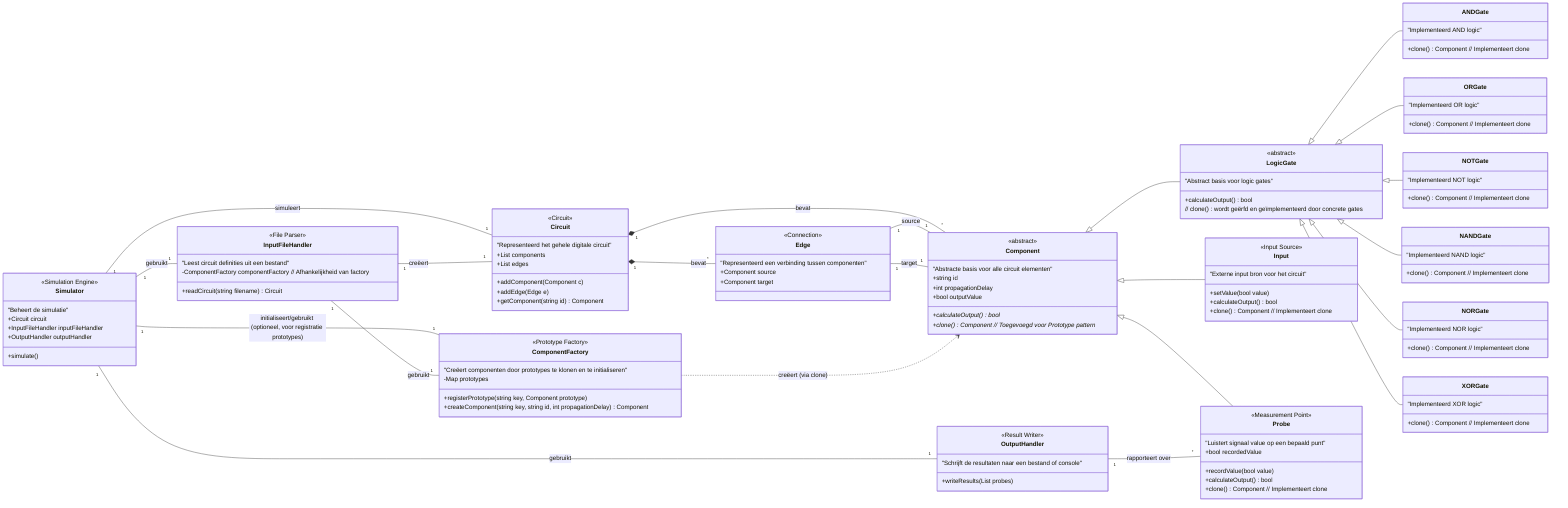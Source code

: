 classDiagram
    direction LR

    class Circuit {
        <<Circuit>>
        "Representeerd het gehele digitale circuit"
        +List<Component> components
        +List<Edge> edges
        +addComponent(Component c)
        +addEdge(Edge e)
        +getComponent(string id) Component
    }

    class Component {
        <<abstract>>
        "Abstracte basis voor alle circuit elementen"
        +string id
        +int propagationDelay
        +bool outputValue
        +calculateOutput()* bool
        +clone()* Component  // Toegevoegd voor Prototype pattern
    }

    class LogicGate {
        <<abstract>>
        "Abstract basis voor logic gates"
        +calculateOutput() bool
        // clone() wordt geërfd en geïmplementeerd door concrete gates
    }

    class Input {
        <<Input Source>>
        "Externe input bron voor het circuit"
        +setValue(bool value)
        +calculateOutput() bool
        +clone() Component // Implementeert clone
    }

    class Probe {
        <<Measurement Point>>
        "Luistert signaal value op een bepaald punt"
        +bool recordedValue
        +recordValue(bool value)
        +calculateOutput() bool
        +clone() Component // Implementeert clone
    }

    class ANDGate {
        "Implementeerd AND logic"
        +clone() Component // Implementeert clone
    }
    class ORGate {
        "Implementeerd OR logic"
        +clone() Component // Implementeert clone
    }
    class NOTGate {
        "Implementeerd NOT logic"
        +clone() Component // Implementeert clone
    }
    class NANDGate {
        "Implementeerd NAND logic"
        +clone() Component // Implementeert clone
    }
    class NORGate {
        "Implementeerd NOR logic"
        +clone() Component // Implementeert clone
    }
    class XORGate {
        "Implementeerd XOR logic"
        +clone() Component // Implementeert clone
    }

    class Edge {
        <<Connection>>
        "Representeerd een verbinding tussen componenten"
        +Component source
        +Component target
    }

    class Simulator {
        <<Simulation Engine>>
        "Beheert de simulatie"
        +Circuit circuit
        +InputFileHandler inputFileHandler
        +OutputHandler outputHandler
        +simulate()
    }

    class ComponentFactory {
        <<Prototype Factory>>
        "Creëert componenten door prototypes te klonen en te initialiseren"
        -Map<string, Component> prototypes
        +registerPrototype(string key, Component prototype)
        +createComponent(string key, string id, int propagationDelay) Component
    }

    class InputFileHandler {
        <<File Parser>>
        "Leest circuit definities uit een bestand"
        -ComponentFactory componentFactory // Afhankelijkheid van factory
        +readCircuit(string filename) Circuit
    }

    class OutputHandler {
        <<Result Writer>>
        "Schrijft de resultaten naar een bestand of console"
        +writeResults(List<Probe> probes)
    }

    Circuit "1" *-- "*" Component : bevat
    Circuit "1" *-- "*" Edge : bevat

    Component <|-- LogicGate
    Component <|-- Input
    Component <|-- Probe

    LogicGate <|-- ANDGate
    LogicGate <|-- ORGate
    LogicGate <|-- NOTGate
    LogicGate <|-- NANDGate
    LogicGate <|-- NORGate
    LogicGate <|-- XORGate

    Edge "1" -- "1" Component : source
    Edge "1" -- "1" Component : target

    Simulator "1" -- "1" Circuit : simuleert
    Simulator "1" -- "1" InputFileHandler : gebruikt
    Simulator "1" -- "1" OutputHandler : gebruikt
    Simulator "1" -- "1" ComponentFactory : initialiseert/gebruikt (optioneel, voor registratie prototypes)


    InputFileHandler "1" -- "1" ComponentFactory : gebruikt
    InputFileHandler "1" -- "1" Circuit : creëert
    OutputHandler "1" -- "*" Probe : rapporteert over
    ComponentFactory ..> Component : creëert (via clone)